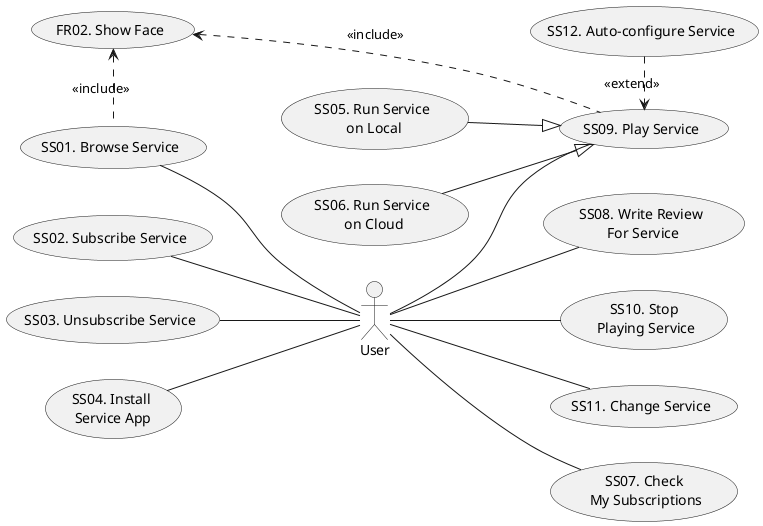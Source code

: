 @startuml
skinparam shadowing false
left to right direction
skinparam backgroundcolor transparent

' Smart Service -> SS
(SS01. Browse Service) as SS01
(SS02. Subscribe Service) as SS02
(SS03. Unsubscribe Service) as SS03
(SS04. Install\n Service App) as SS04
(SS05. Run Service\n on Local) as SS05
(SS06. Run Service\n on Cloud) as SS06
(SS07. Check\n My Subscriptions) as SS07
(SS08. Write Review\n For Service) as SS08
(SS09. Play Service) as SS09
(SS10. Stop\n Playing Service) as SS10
(SS11. Change Service) as SS11
(SS12. Auto-configure Service) as SS12

(FR02. Show Face) as FR02

SS01 -- :User:
SS02 -- :User:
SS03 -- :User:
SS04 -- :User:
SS05 --|> SS09
SS06 --|> SS09
:User: -- SS07
:User: -- SS08
:User: -- SS09
FR02 <.. SS09 : <<include>>
FR02 <. SS01 : <<include>>
:User: -- SS10 
:User: -- SS11
SS12 .> SS09 : <<extend>>

@enduml